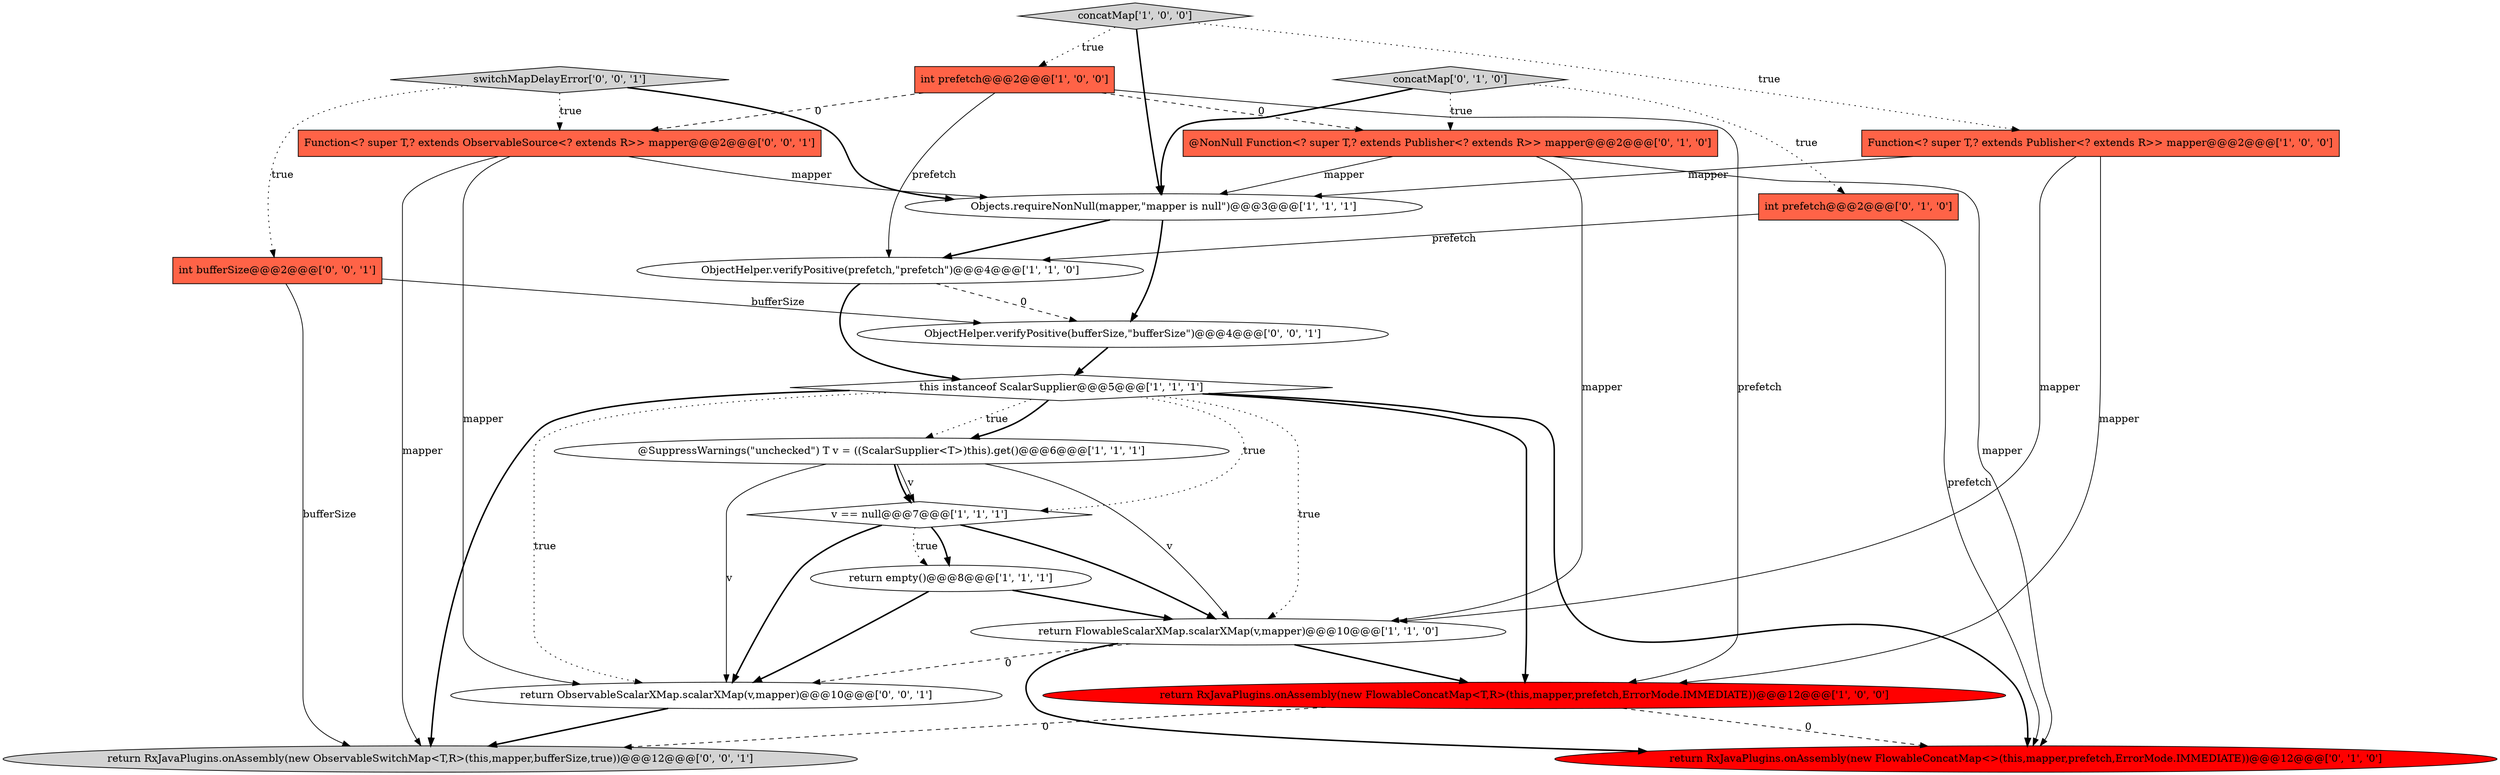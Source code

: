 digraph {
11 [style = filled, label = "return RxJavaPlugins.onAssembly(new FlowableConcatMap<>(this,mapper,prefetch,ErrorMode.IMMEDIATE))@@@12@@@['0', '1', '0']", fillcolor = red, shape = ellipse image = "AAA1AAABBB2BBB"];
20 [style = filled, label = "Function<? super T,? extends ObservableSource<? extends R>> mapper@@@2@@@['0', '0', '1']", fillcolor = tomato, shape = box image = "AAA0AAABBB3BBB"];
9 [style = filled, label = "ObjectHelper.verifyPositive(prefetch,\"prefetch\")@@@4@@@['1', '1', '0']", fillcolor = white, shape = ellipse image = "AAA0AAABBB1BBB"];
15 [style = filled, label = "ObjectHelper.verifyPositive(bufferSize,\"bufferSize\")@@@4@@@['0', '0', '1']", fillcolor = white, shape = ellipse image = "AAA0AAABBB3BBB"];
19 [style = filled, label = "return ObservableScalarXMap.scalarXMap(v,mapper)@@@10@@@['0', '0', '1']", fillcolor = white, shape = ellipse image = "AAA0AAABBB3BBB"];
16 [style = filled, label = "int bufferSize@@@2@@@['0', '0', '1']", fillcolor = tomato, shape = box image = "AAA0AAABBB3BBB"];
6 [style = filled, label = "Function<? super T,? extends Publisher<? extends R>> mapper@@@2@@@['1', '0', '0']", fillcolor = tomato, shape = box image = "AAA0AAABBB1BBB"];
0 [style = filled, label = "return RxJavaPlugins.onAssembly(new FlowableConcatMap<T,R>(this,mapper,prefetch,ErrorMode.IMMEDIATE))@@@12@@@['1', '0', '0']", fillcolor = red, shape = ellipse image = "AAA1AAABBB1BBB"];
7 [style = filled, label = "int prefetch@@@2@@@['1', '0', '0']", fillcolor = tomato, shape = box image = "AAA1AAABBB1BBB"];
1 [style = filled, label = "@SuppressWarnings(\"unchecked\") T v = ((ScalarSupplier<T>)this).get()@@@6@@@['1', '1', '1']", fillcolor = white, shape = ellipse image = "AAA0AAABBB1BBB"];
8 [style = filled, label = "concatMap['1', '0', '0']", fillcolor = lightgray, shape = diamond image = "AAA0AAABBB1BBB"];
13 [style = filled, label = "@NonNull Function<? super T,? extends Publisher<? extends R>> mapper@@@2@@@['0', '1', '0']", fillcolor = tomato, shape = box image = "AAA1AAABBB2BBB"];
4 [style = filled, label = "return empty()@@@8@@@['1', '1', '1']", fillcolor = white, shape = ellipse image = "AAA0AAABBB1BBB"];
17 [style = filled, label = "switchMapDelayError['0', '0', '1']", fillcolor = lightgray, shape = diamond image = "AAA0AAABBB3BBB"];
3 [style = filled, label = "Objects.requireNonNull(mapper,\"mapper is null\")@@@3@@@['1', '1', '1']", fillcolor = white, shape = ellipse image = "AAA0AAABBB1BBB"];
12 [style = filled, label = "int prefetch@@@2@@@['0', '1', '0']", fillcolor = tomato, shape = box image = "AAA0AAABBB2BBB"];
18 [style = filled, label = "return RxJavaPlugins.onAssembly(new ObservableSwitchMap<T,R>(this,mapper,bufferSize,true))@@@12@@@['0', '0', '1']", fillcolor = lightgray, shape = ellipse image = "AAA0AAABBB3BBB"];
2 [style = filled, label = "v == null@@@7@@@['1', '1', '1']", fillcolor = white, shape = diamond image = "AAA0AAABBB1BBB"];
14 [style = filled, label = "concatMap['0', '1', '0']", fillcolor = lightgray, shape = diamond image = "AAA0AAABBB2BBB"];
10 [style = filled, label = "this instanceof ScalarSupplier@@@5@@@['1', '1', '1']", fillcolor = white, shape = diamond image = "AAA0AAABBB1BBB"];
5 [style = filled, label = "return FlowableScalarXMap.scalarXMap(v,mapper)@@@10@@@['1', '1', '0']", fillcolor = white, shape = ellipse image = "AAA0AAABBB1BBB"];
17->20 [style = dotted, label="true"];
1->2 [style = solid, label="v"];
14->3 [style = bold, label=""];
10->18 [style = bold, label=""];
15->10 [style = bold, label=""];
19->18 [style = bold, label=""];
2->19 [style = bold, label=""];
12->11 [style = solid, label="prefetch"];
14->12 [style = dotted, label="true"];
16->18 [style = solid, label="bufferSize"];
6->0 [style = solid, label="mapper"];
8->3 [style = bold, label=""];
7->9 [style = solid, label="prefetch"];
4->19 [style = bold, label=""];
6->5 [style = solid, label="mapper"];
20->19 [style = solid, label="mapper"];
20->18 [style = solid, label="mapper"];
8->7 [style = dotted, label="true"];
7->20 [style = dashed, label="0"];
0->11 [style = dashed, label="0"];
3->15 [style = bold, label=""];
9->10 [style = bold, label=""];
1->5 [style = solid, label="v"];
10->5 [style = dotted, label="true"];
2->4 [style = bold, label=""];
20->3 [style = solid, label="mapper"];
13->5 [style = solid, label="mapper"];
14->13 [style = dotted, label="true"];
17->16 [style = dotted, label="true"];
3->9 [style = bold, label=""];
1->19 [style = solid, label="v"];
13->11 [style = solid, label="mapper"];
8->6 [style = dotted, label="true"];
5->0 [style = bold, label=""];
9->15 [style = dashed, label="0"];
10->2 [style = dotted, label="true"];
10->19 [style = dotted, label="true"];
10->0 [style = bold, label=""];
2->4 [style = dotted, label="true"];
7->13 [style = dashed, label="0"];
12->9 [style = solid, label="prefetch"];
17->3 [style = bold, label=""];
0->18 [style = dashed, label="0"];
1->2 [style = bold, label=""];
5->11 [style = bold, label=""];
10->1 [style = dotted, label="true"];
6->3 [style = solid, label="mapper"];
10->1 [style = bold, label=""];
13->3 [style = solid, label="mapper"];
5->19 [style = dashed, label="0"];
4->5 [style = bold, label=""];
16->15 [style = solid, label="bufferSize"];
2->5 [style = bold, label=""];
10->11 [style = bold, label=""];
7->0 [style = solid, label="prefetch"];
}
